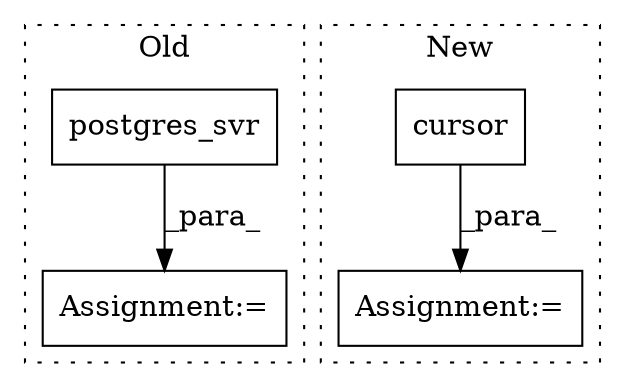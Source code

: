 digraph G {
subgraph cluster0 {
1 [label="postgres_svr" a="32" s="2216" l="14" shape="box"];
4 [label="Assignment:=" a="7" s="2214" l="2" shape="box"];
label = "Old";
style="dotted";
}
subgraph cluster1 {
2 [label="cursor" a="32" s="2188" l="8" shape="box"];
3 [label="Assignment:=" a="7" s="2182" l="1" shape="box"];
label = "New";
style="dotted";
}
1 -> 4 [label="_para_"];
2 -> 3 [label="_para_"];
}